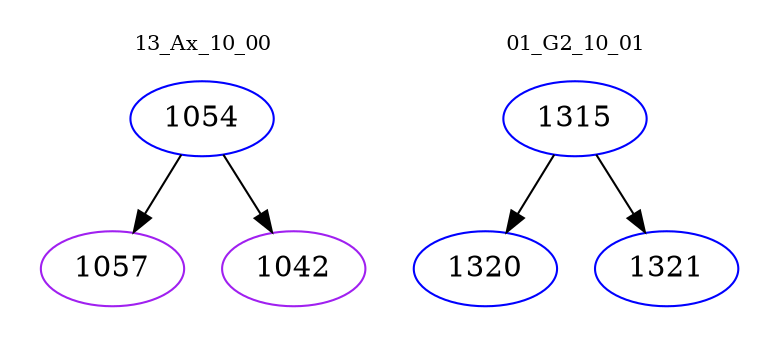 digraph{
subgraph cluster_0 {
color = white
label = "13_Ax_10_00";
fontsize=10;
T0_1054 [label="1054", color="blue"]
T0_1054 -> T0_1057 [color="black"]
T0_1057 [label="1057", color="purple"]
T0_1054 -> T0_1042 [color="black"]
T0_1042 [label="1042", color="purple"]
}
subgraph cluster_1 {
color = white
label = "01_G2_10_01";
fontsize=10;
T1_1315 [label="1315", color="blue"]
T1_1315 -> T1_1320 [color="black"]
T1_1320 [label="1320", color="blue"]
T1_1315 -> T1_1321 [color="black"]
T1_1321 [label="1321", color="blue"]
}
}
